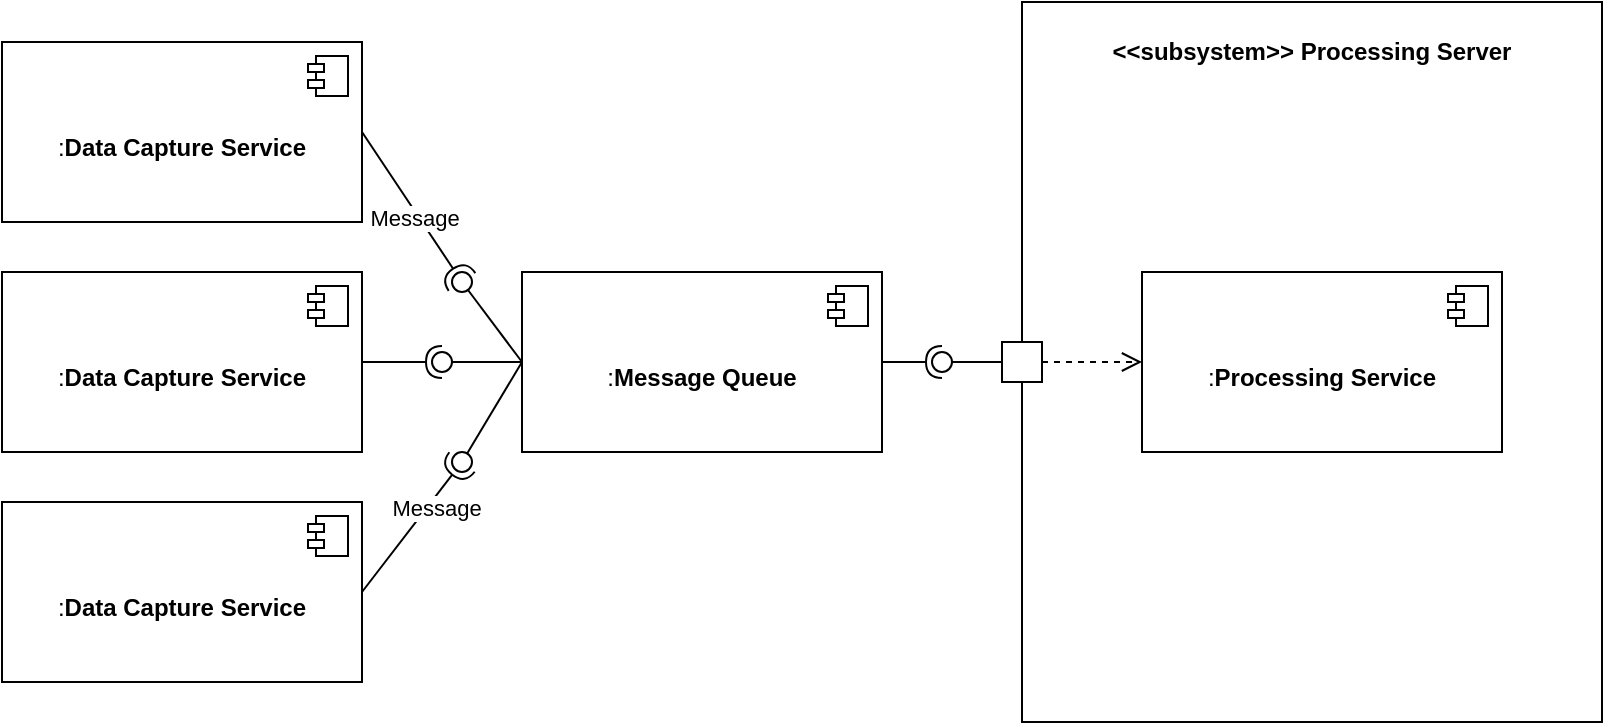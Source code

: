<mxfile version="24.3.1" type="device">
  <diagram name="Page-1" id="1R7OJ3GxHw3j1f471XLp">
    <mxGraphModel dx="2026" dy="1153" grid="1" gridSize="10" guides="1" tooltips="1" connect="1" arrows="1" fold="1" page="1" pageScale="1" pageWidth="850" pageHeight="1100" math="0" shadow="0">
      <root>
        <mxCell id="0" />
        <mxCell id="1" parent="0" />
        <mxCell id="gqtEAW0lg3VKifiB6rGS-28" value="&lt;p style=&quot;margin:0px;margin-top:4px;text-align:center;&quot;&gt;&lt;br&gt;&lt;b&gt;&amp;lt;&amp;lt;subsystem&amp;gt;&amp;gt; Processing Server&lt;/b&gt;&lt;/p&gt;" style="verticalAlign=top;align=left;overflow=fill;html=1;whiteSpace=wrap;" vertex="1" parent="1">
          <mxGeometry x="570" y="280" width="290" height="360" as="geometry" />
        </mxCell>
        <mxCell id="gqtEAW0lg3VKifiB6rGS-2" value="&lt;div&gt;&lt;br&gt;&lt;/div&gt;:&lt;b&gt;Message Queue&lt;/b&gt;" style="html=1;dropTarget=0;whiteSpace=wrap;" vertex="1" parent="1">
          <mxGeometry x="320" y="415" width="180" height="90" as="geometry" />
        </mxCell>
        <mxCell id="gqtEAW0lg3VKifiB6rGS-3" value="" style="shape=module;jettyWidth=8;jettyHeight=4;" vertex="1" parent="gqtEAW0lg3VKifiB6rGS-2">
          <mxGeometry x="1" width="20" height="20" relative="1" as="geometry">
            <mxPoint x="-27" y="7" as="offset" />
          </mxGeometry>
        </mxCell>
        <mxCell id="gqtEAW0lg3VKifiB6rGS-4" value="&lt;div&gt;&lt;br&gt;&lt;/div&gt;:&lt;b&gt;Data Capture Service&lt;/b&gt;" style="html=1;dropTarget=0;whiteSpace=wrap;" vertex="1" parent="1">
          <mxGeometry x="60" y="300" width="180" height="90" as="geometry" />
        </mxCell>
        <mxCell id="gqtEAW0lg3VKifiB6rGS-5" value="" style="shape=module;jettyWidth=8;jettyHeight=4;" vertex="1" parent="gqtEAW0lg3VKifiB6rGS-4">
          <mxGeometry x="1" width="20" height="20" relative="1" as="geometry">
            <mxPoint x="-27" y="7" as="offset" />
          </mxGeometry>
        </mxCell>
        <mxCell id="gqtEAW0lg3VKifiB6rGS-6" value="&lt;div&gt;&lt;br&gt;&lt;/div&gt;:&lt;b&gt;Data Capture Service&lt;/b&gt;" style="html=1;dropTarget=0;whiteSpace=wrap;" vertex="1" parent="1">
          <mxGeometry x="60" y="415" width="180" height="90" as="geometry" />
        </mxCell>
        <mxCell id="gqtEAW0lg3VKifiB6rGS-7" value="" style="shape=module;jettyWidth=8;jettyHeight=4;" vertex="1" parent="gqtEAW0lg3VKifiB6rGS-6">
          <mxGeometry x="1" width="20" height="20" relative="1" as="geometry">
            <mxPoint x="-27" y="7" as="offset" />
          </mxGeometry>
        </mxCell>
        <mxCell id="gqtEAW0lg3VKifiB6rGS-8" value="&lt;div&gt;&lt;br&gt;&lt;/div&gt;:&lt;b&gt;Data Capture Service&lt;/b&gt;" style="html=1;dropTarget=0;whiteSpace=wrap;" vertex="1" parent="1">
          <mxGeometry x="60" y="530" width="180" height="90" as="geometry" />
        </mxCell>
        <mxCell id="gqtEAW0lg3VKifiB6rGS-9" value="" style="shape=module;jettyWidth=8;jettyHeight=4;" vertex="1" parent="gqtEAW0lg3VKifiB6rGS-8">
          <mxGeometry x="1" width="20" height="20" relative="1" as="geometry">
            <mxPoint x="-27" y="7" as="offset" />
          </mxGeometry>
        </mxCell>
        <mxCell id="gqtEAW0lg3VKifiB6rGS-12" value="" style="rounded=0;orthogonalLoop=1;jettySize=auto;html=1;endArrow=halfCircle;endFill=0;endSize=6;strokeWidth=1;sketch=0;exitX=1;exitY=0.5;exitDx=0;exitDy=0;" edge="1" parent="1" source="gqtEAW0lg3VKifiB6rGS-6">
          <mxGeometry relative="1" as="geometry">
            <mxPoint x="615" y="585" as="sourcePoint" />
            <mxPoint x="280" y="460" as="targetPoint" />
          </mxGeometry>
        </mxCell>
        <mxCell id="gqtEAW0lg3VKifiB6rGS-13" value="" style="rounded=0;orthogonalLoop=1;jettySize=auto;html=1;endArrow=oval;endFill=0;sketch=0;sourcePerimeterSpacing=0;targetPerimeterSpacing=0;endSize=10;exitX=0;exitY=0.5;exitDx=0;exitDy=0;" edge="1" parent="1" source="gqtEAW0lg3VKifiB6rGS-2">
          <mxGeometry relative="1" as="geometry">
            <mxPoint x="575" y="585" as="sourcePoint" />
            <mxPoint x="280" y="460" as="targetPoint" />
          </mxGeometry>
        </mxCell>
        <mxCell id="gqtEAW0lg3VKifiB6rGS-10" value="&lt;div&gt;&lt;br&gt;&lt;/div&gt;:&lt;b&gt;Processing Service&lt;/b&gt;" style="html=1;dropTarget=0;whiteSpace=wrap;" vertex="1" parent="1">
          <mxGeometry x="630" y="415" width="180" height="90" as="geometry" />
        </mxCell>
        <mxCell id="gqtEAW0lg3VKifiB6rGS-11" value="" style="shape=module;jettyWidth=8;jettyHeight=4;" vertex="1" parent="gqtEAW0lg3VKifiB6rGS-10">
          <mxGeometry x="1" width="20" height="20" relative="1" as="geometry">
            <mxPoint x="-27" y="7" as="offset" />
          </mxGeometry>
        </mxCell>
        <mxCell id="gqtEAW0lg3VKifiB6rGS-14" value="" style="ellipse;whiteSpace=wrap;html=1;align=center;aspect=fixed;fillColor=none;strokeColor=none;resizable=0;perimeter=centerPerimeter;rotatable=0;allowArrows=0;points=[];outlineConnect=1;" vertex="1" parent="1">
          <mxGeometry x="590" y="580" width="10" height="10" as="geometry" />
        </mxCell>
        <mxCell id="gqtEAW0lg3VKifiB6rGS-15" value="" style="rounded=0;orthogonalLoop=1;jettySize=auto;html=1;endArrow=halfCircle;endFill=0;endSize=6;strokeWidth=1;sketch=0;exitX=1;exitY=0.5;exitDx=0;exitDy=0;" edge="1" parent="1" source="gqtEAW0lg3VKifiB6rGS-8">
          <mxGeometry relative="1" as="geometry">
            <mxPoint x="250" y="470" as="sourcePoint" />
            <mxPoint x="290" y="510" as="targetPoint" />
          </mxGeometry>
        </mxCell>
        <mxCell id="gqtEAW0lg3VKifiB6rGS-22" value="Message" style="edgeLabel;html=1;align=center;verticalAlign=middle;resizable=0;points=[];" vertex="1" connectable="0" parent="gqtEAW0lg3VKifiB6rGS-15">
          <mxGeometry x="0.328" y="-4" relative="1" as="geometry">
            <mxPoint y="-1" as="offset" />
          </mxGeometry>
        </mxCell>
        <mxCell id="gqtEAW0lg3VKifiB6rGS-16" value="" style="rounded=0;orthogonalLoop=1;jettySize=auto;html=1;endArrow=oval;endFill=0;sketch=0;sourcePerimeterSpacing=0;targetPerimeterSpacing=0;endSize=10;exitX=0;exitY=0.5;exitDx=0;exitDy=0;" edge="1" parent="1" source="gqtEAW0lg3VKifiB6rGS-2">
          <mxGeometry relative="1" as="geometry">
            <mxPoint x="330" y="470" as="sourcePoint" />
            <mxPoint x="290" y="510" as="targetPoint" />
          </mxGeometry>
        </mxCell>
        <mxCell id="gqtEAW0lg3VKifiB6rGS-17" value="" style="rounded=0;orthogonalLoop=1;jettySize=auto;html=1;endArrow=halfCircle;endFill=0;endSize=6;strokeWidth=1;sketch=0;exitX=1;exitY=0.5;exitDx=0;exitDy=0;" edge="1" parent="1" source="gqtEAW0lg3VKifiB6rGS-4">
          <mxGeometry relative="1" as="geometry">
            <mxPoint x="260" y="480" as="sourcePoint" />
            <mxPoint x="290" y="420" as="targetPoint" />
          </mxGeometry>
        </mxCell>
        <mxCell id="gqtEAW0lg3VKifiB6rGS-23" value="Message" style="edgeLabel;html=1;align=center;verticalAlign=middle;resizable=0;points=[];" vertex="1" connectable="0" parent="gqtEAW0lg3VKifiB6rGS-17">
          <mxGeometry x="0.114" y="-2" relative="1" as="geometry">
            <mxPoint as="offset" />
          </mxGeometry>
        </mxCell>
        <mxCell id="gqtEAW0lg3VKifiB6rGS-18" value="" style="rounded=0;orthogonalLoop=1;jettySize=auto;html=1;endArrow=oval;endFill=0;sketch=0;sourcePerimeterSpacing=0;targetPerimeterSpacing=0;endSize=10;exitX=0;exitY=0.5;exitDx=0;exitDy=0;" edge="1" parent="1" source="gqtEAW0lg3VKifiB6rGS-2">
          <mxGeometry relative="1" as="geometry">
            <mxPoint x="340" y="480" as="sourcePoint" />
            <mxPoint x="290" y="420" as="targetPoint" />
          </mxGeometry>
        </mxCell>
        <mxCell id="gqtEAW0lg3VKifiB6rGS-19" value="" style="rounded=0;orthogonalLoop=1;jettySize=auto;html=1;endArrow=halfCircle;endFill=0;endSize=6;strokeWidth=1;sketch=0;exitX=1;exitY=0.5;exitDx=0;exitDy=0;" edge="1" parent="1" source="gqtEAW0lg3VKifiB6rGS-2">
          <mxGeometry relative="1" as="geometry">
            <mxPoint x="270" y="490" as="sourcePoint" />
            <mxPoint x="530" y="460" as="targetPoint" />
          </mxGeometry>
        </mxCell>
        <mxCell id="gqtEAW0lg3VKifiB6rGS-20" value="" style="rounded=0;orthogonalLoop=1;jettySize=auto;html=1;endArrow=oval;endFill=0;sketch=0;sourcePerimeterSpacing=0;targetPerimeterSpacing=0;endSize=10;exitX=0;exitY=0.5;exitDx=0;exitDy=0;exitPerimeter=0;" edge="1" parent="1" source="gqtEAW0lg3VKifiB6rGS-32">
          <mxGeometry relative="1" as="geometry">
            <mxPoint x="550" y="460" as="sourcePoint" />
            <mxPoint x="530" y="460" as="targetPoint" />
          </mxGeometry>
        </mxCell>
        <mxCell id="gqtEAW0lg3VKifiB6rGS-31" value="" style="html=1;verticalAlign=bottom;endArrow=open;dashed=1;endSize=8;curved=0;rounded=0;exitX=1;exitY=0.5;exitDx=0;exitDy=0;entryX=0;entryY=0.5;entryDx=0;entryDy=0;" edge="1" parent="1" source="gqtEAW0lg3VKifiB6rGS-32" target="gqtEAW0lg3VKifiB6rGS-10">
          <mxGeometry x="-0.009" relative="1" as="geometry">
            <mxPoint x="900" y="590" as="sourcePoint" />
            <mxPoint x="820" y="590" as="targetPoint" />
            <mxPoint as="offset" />
          </mxGeometry>
        </mxCell>
        <mxCell id="gqtEAW0lg3VKifiB6rGS-32" value="" style="html=1;whiteSpace=wrap;" vertex="1" parent="1">
          <mxGeometry x="560" y="450" width="20" height="20" as="geometry" />
        </mxCell>
      </root>
    </mxGraphModel>
  </diagram>
</mxfile>
